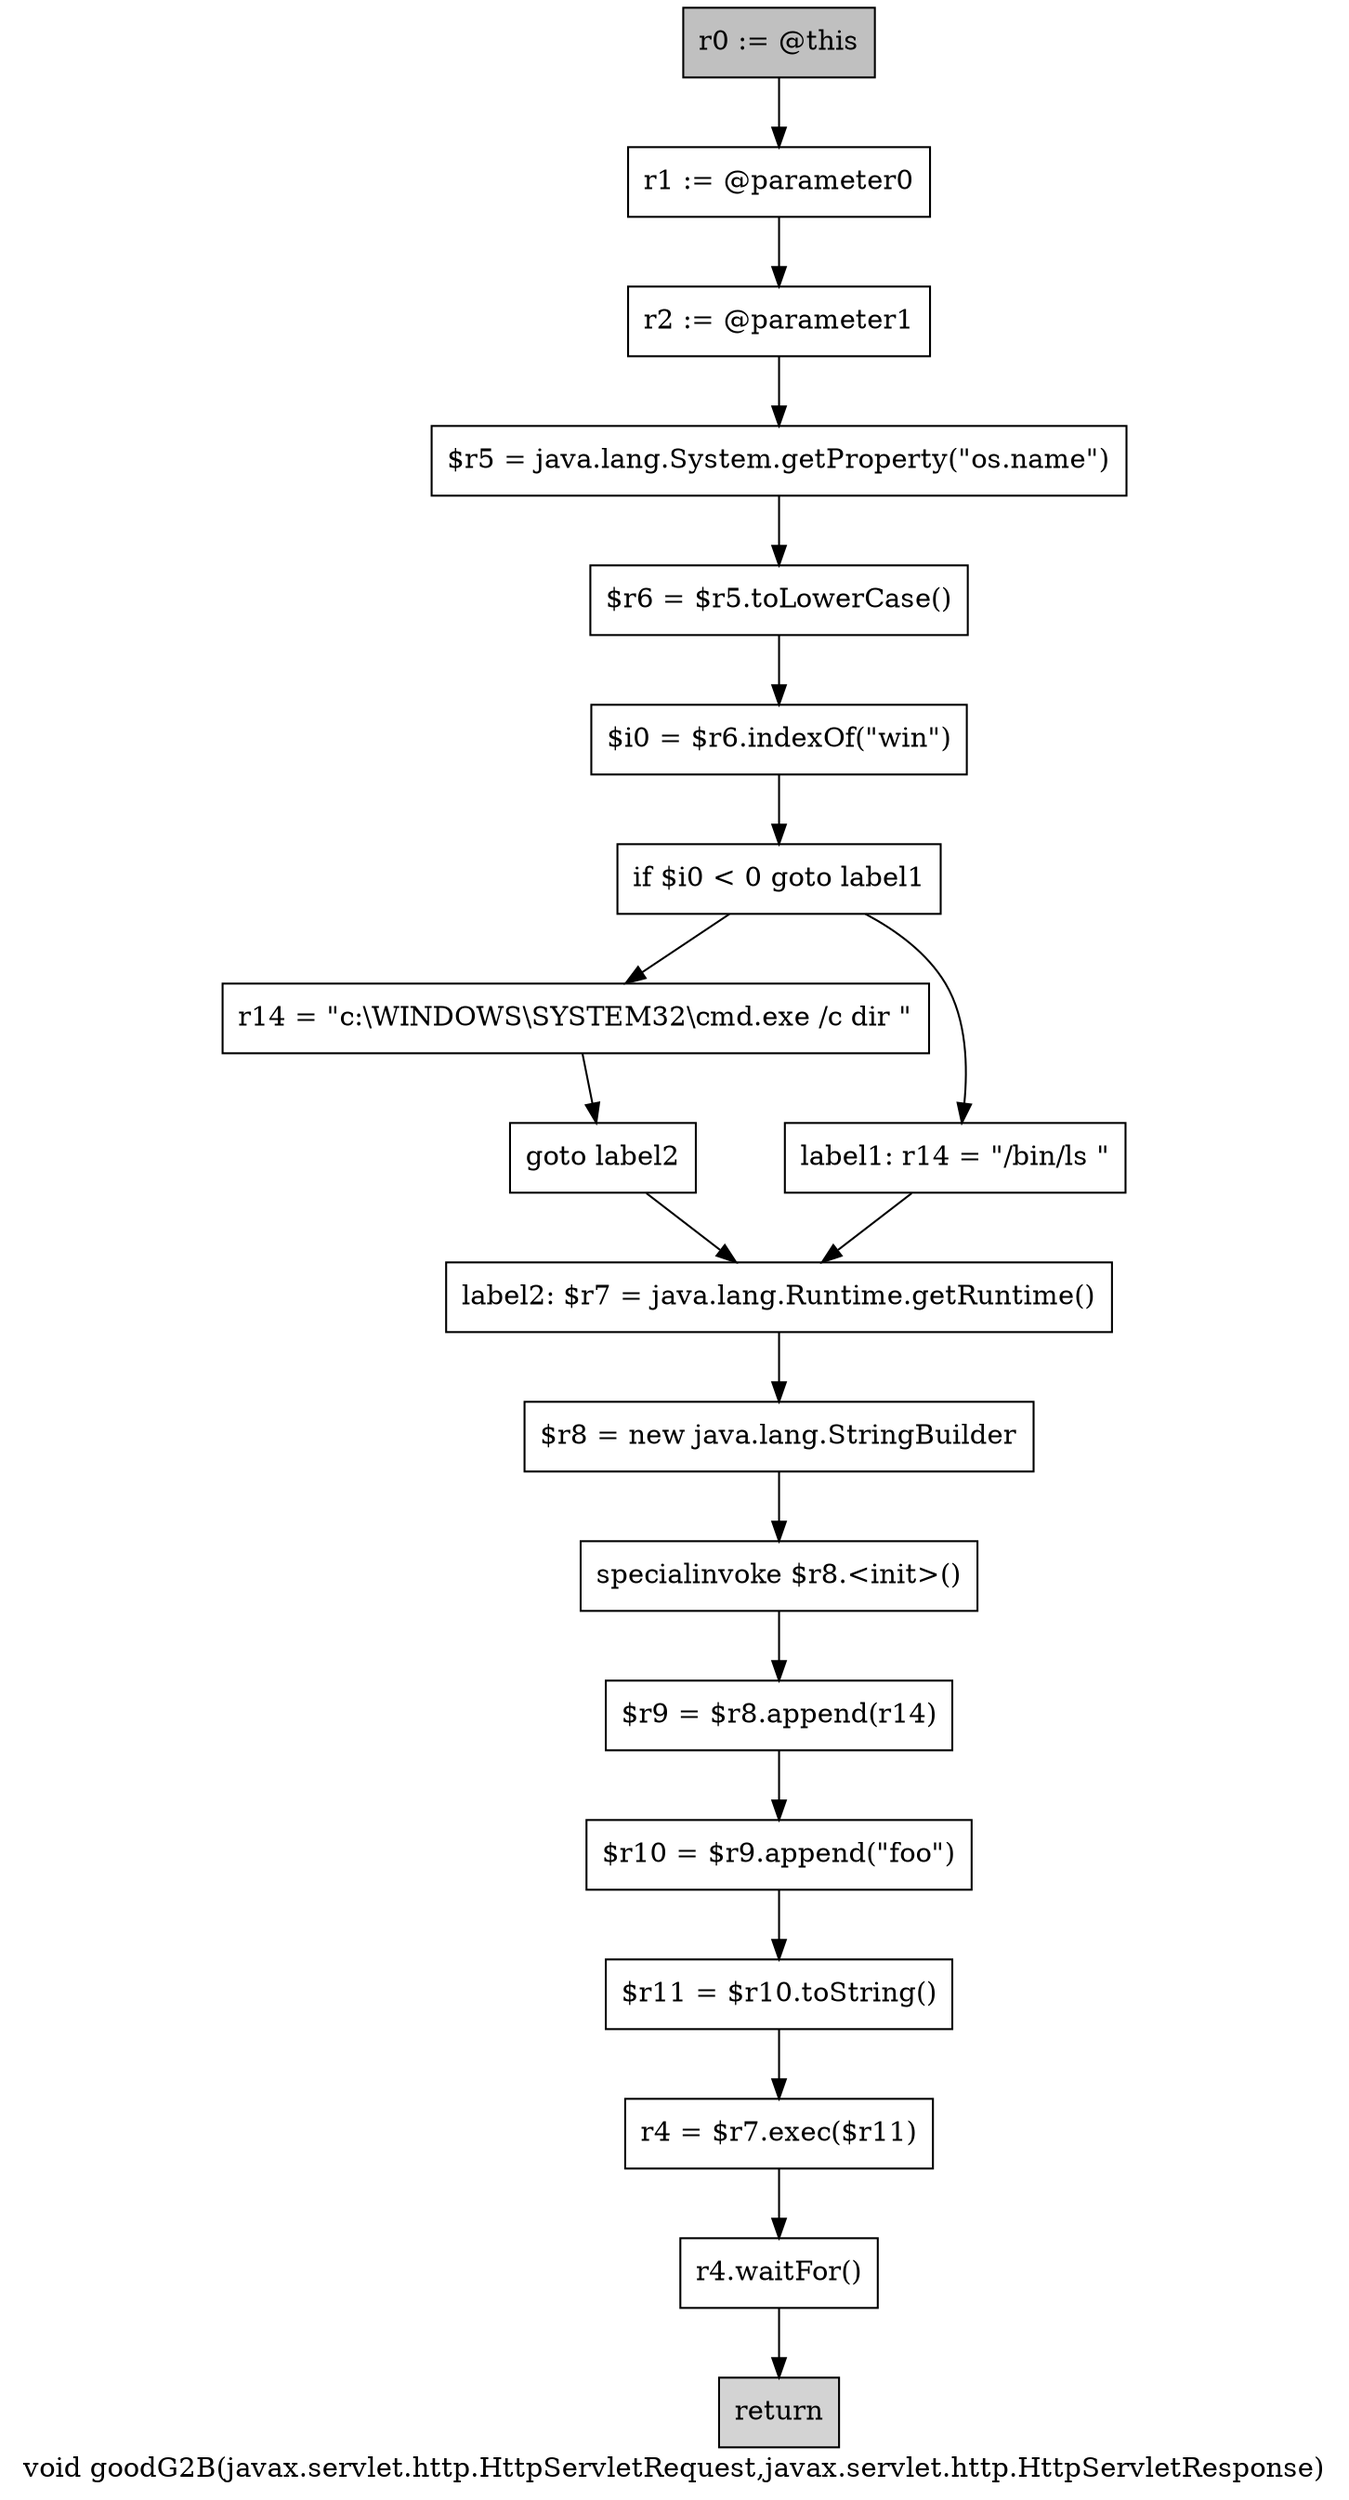 digraph "void goodG2B(javax.servlet.http.HttpServletRequest,javax.servlet.http.HttpServletResponse)" {
    label="void goodG2B(javax.servlet.http.HttpServletRequest,javax.servlet.http.HttpServletResponse)";
    node [shape=box];
    "0" [style=filled,fillcolor=gray,label="r0 := @this",];
    "1" [label="r1 := @parameter0",];
    "0"->"1";
    "2" [label="r2 := @parameter1",];
    "1"->"2";
    "3" [label="$r5 = java.lang.System.getProperty(\"os.name\")",];
    "2"->"3";
    "4" [label="$r6 = $r5.toLowerCase()",];
    "3"->"4";
    "5" [label="$i0 = $r6.indexOf(\"win\")",];
    "4"->"5";
    "6" [label="if $i0 < 0 goto label1",];
    "5"->"6";
    "7" [label="r14 = \"c:\\WINDOWS\\SYSTEM32\\cmd.exe /c dir \"",];
    "6"->"7";
    "9" [label="label1: r14 = \"/bin/ls \"",];
    "6"->"9";
    "8" [label="goto label2",];
    "7"->"8";
    "10" [label="label2: $r7 = java.lang.Runtime.getRuntime()",];
    "8"->"10";
    "9"->"10";
    "11" [label="$r8 = new java.lang.StringBuilder",];
    "10"->"11";
    "12" [label="specialinvoke $r8.<init>()",];
    "11"->"12";
    "13" [label="$r9 = $r8.append(r14)",];
    "12"->"13";
    "14" [label="$r10 = $r9.append(\"foo\")",];
    "13"->"14";
    "15" [label="$r11 = $r10.toString()",];
    "14"->"15";
    "16" [label="r4 = $r7.exec($r11)",];
    "15"->"16";
    "17" [label="r4.waitFor()",];
    "16"->"17";
    "18" [style=filled,fillcolor=lightgray,label="return",];
    "17"->"18";
}
